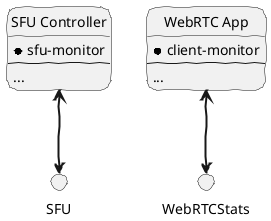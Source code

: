 @startuml
allowmixing
skinparam handwritten true
skinparam roundcorner 20
skinparam monochrome true
skinparam arrowThickness 2
skinparam BoxPadding 60

' hide the spot
hide circle

entity "SFU Controller" as sfu-controller {
    * sfu-monitor
    --
    ...
}

() "SFU" as sfu

entity "WebRTC App" as webrtc-app {
    * client-monitor
    --
    ...
}

() "WebRTCStats" as webrtc


"sfu-controller" <-d-> sfu
"webrtc-app" <-d-> webrtc

@enduml
